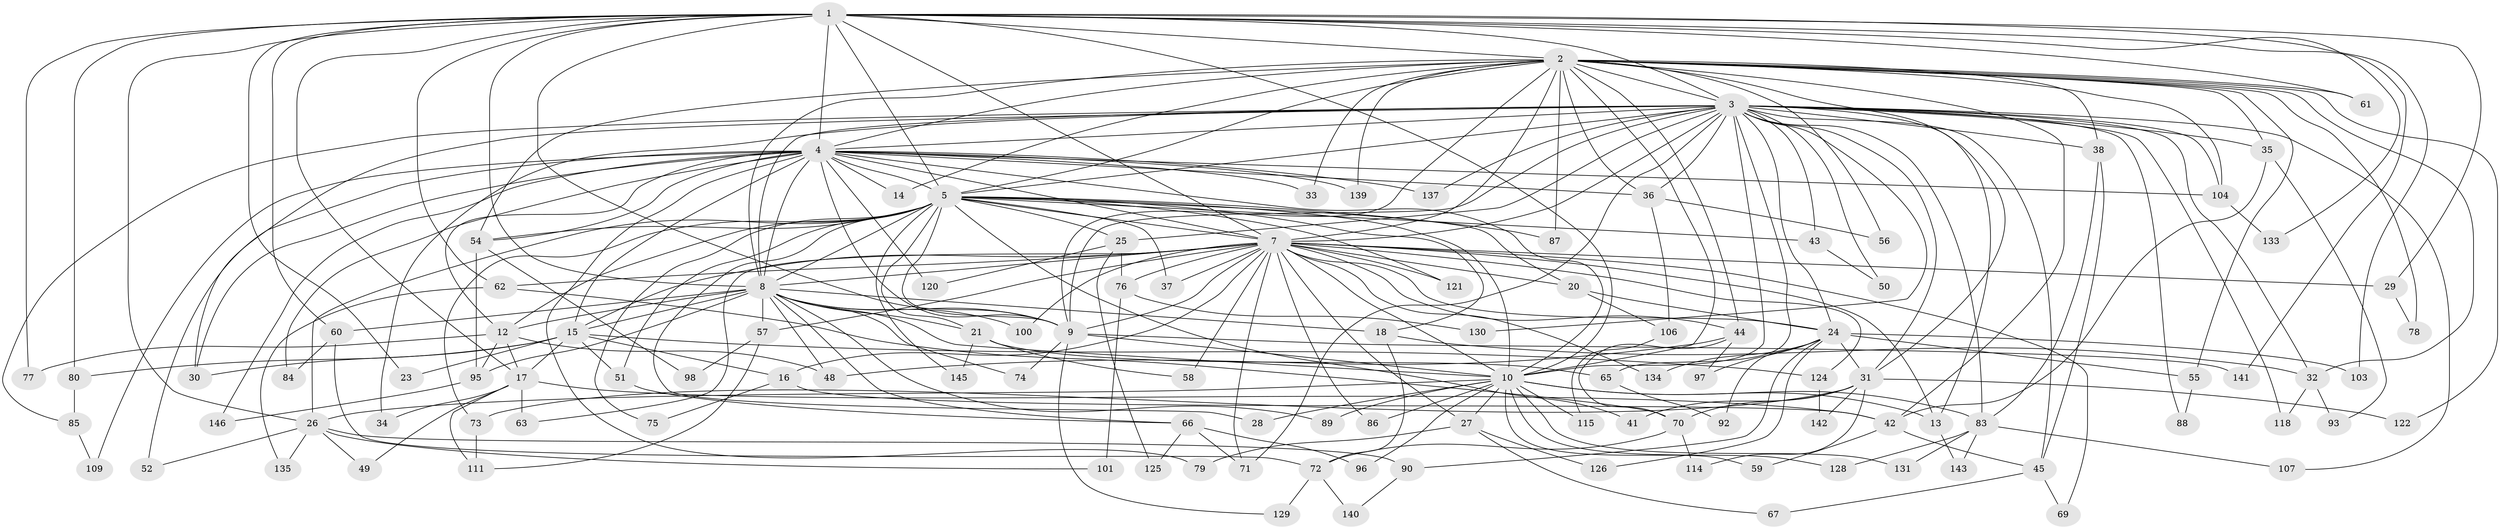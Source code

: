 // original degree distribution, {22: 0.0136986301369863, 26: 0.00684931506849315, 35: 0.00684931506849315, 23: 0.00684931506849315, 27: 0.00684931506849315, 11: 0.02054794520547945, 31: 0.00684931506849315, 13: 0.00684931506849315, 20: 0.00684931506849315, 2: 0.5547945205479452, 5: 0.07534246575342465, 4: 0.136986301369863, 8: 0.0136986301369863, 3: 0.1232876712328767, 9: 0.00684931506849315, 6: 0.00684931506849315}
// Generated by graph-tools (version 1.1) at 2025/11/02/27/25 16:11:07]
// undirected, 115 vertices, 270 edges
graph export_dot {
graph [start="1"]
  node [color=gray90,style=filled];
  1 [super="+19"];
  2 [super="+47"];
  3 [super="+113"];
  4 [super="+6"];
  5 [super="+22"];
  7 [super="+116"];
  8 [super="+119"];
  9 [super="+11"];
  10 [super="+82"];
  12 [super="+102"];
  13 [super="+40"];
  14;
  15 [super="+108"];
  16;
  17 [super="+64"];
  18;
  20 [super="+53"];
  21;
  23;
  24 [super="+127"];
  25;
  26 [super="+46"];
  27;
  28;
  29;
  30 [super="+39"];
  31;
  32 [super="+68"];
  33;
  34;
  35 [super="+123"];
  36 [super="+117"];
  37;
  38;
  41;
  42 [super="+81"];
  43;
  44 [super="+136"];
  45 [super="+105"];
  48 [super="+144"];
  49;
  50;
  51;
  52;
  54 [super="+99"];
  55;
  56;
  57;
  58;
  59;
  60;
  61;
  62;
  63;
  65;
  66 [super="+138"];
  67;
  69;
  70;
  71;
  72 [super="+91"];
  73;
  74;
  75;
  76;
  77;
  78;
  79;
  80;
  83 [super="+94"];
  84;
  85;
  86;
  87;
  88;
  89;
  90;
  92;
  93;
  95 [super="+112"];
  96;
  97;
  98;
  100;
  101;
  103;
  104 [super="+110"];
  106;
  107;
  109;
  111 [super="+132"];
  114;
  115;
  118;
  120;
  121;
  122;
  124;
  125;
  126;
  128;
  129;
  130;
  131;
  133;
  134;
  135;
  137;
  139;
  140;
  141;
  142;
  143;
  145;
  146;
  1 -- 2 [weight=2];
  1 -- 3;
  1 -- 4 [weight=2];
  1 -- 5 [weight=2];
  1 -- 7;
  1 -- 8 [weight=2];
  1 -- 9;
  1 -- 10;
  1 -- 17;
  1 -- 23;
  1 -- 60;
  1 -- 61;
  1 -- 62;
  1 -- 77;
  1 -- 80;
  1 -- 103;
  1 -- 133;
  1 -- 141;
  1 -- 26;
  1 -- 29;
  2 -- 3;
  2 -- 4 [weight=2];
  2 -- 5;
  2 -- 7;
  2 -- 8;
  2 -- 9;
  2 -- 10;
  2 -- 14;
  2 -- 31;
  2 -- 33;
  2 -- 35;
  2 -- 36;
  2 -- 38;
  2 -- 42;
  2 -- 44;
  2 -- 54;
  2 -- 55;
  2 -- 56;
  2 -- 61;
  2 -- 122;
  2 -- 139;
  2 -- 78;
  2 -- 87;
  2 -- 32;
  2 -- 104;
  3 -- 4 [weight=2];
  3 -- 5;
  3 -- 7 [weight=2];
  3 -- 8;
  3 -- 9;
  3 -- 10;
  3 -- 13;
  3 -- 24;
  3 -- 25;
  3 -- 31;
  3 -- 32;
  3 -- 34;
  3 -- 35;
  3 -- 38;
  3 -- 43;
  3 -- 45;
  3 -- 50;
  3 -- 65;
  3 -- 71;
  3 -- 83;
  3 -- 85;
  3 -- 88;
  3 -- 104;
  3 -- 107;
  3 -- 118;
  3 -- 130;
  3 -- 137;
  3 -- 30;
  3 -- 36;
  4 -- 5 [weight=2];
  4 -- 7 [weight=2];
  4 -- 8 [weight=2];
  4 -- 9 [weight=2];
  4 -- 10 [weight=2];
  4 -- 12;
  4 -- 14;
  4 -- 15;
  4 -- 33;
  4 -- 36;
  4 -- 52;
  4 -- 79;
  4 -- 84;
  4 -- 104;
  4 -- 109;
  4 -- 120;
  4 -- 137;
  4 -- 146;
  4 -- 139;
  4 -- 30;
  4 -- 54;
  5 -- 7;
  5 -- 8;
  5 -- 9 [weight=2];
  5 -- 10;
  5 -- 12;
  5 -- 18;
  5 -- 20;
  5 -- 21;
  5 -- 25;
  5 -- 26;
  5 -- 37;
  5 -- 41;
  5 -- 43;
  5 -- 51;
  5 -- 54;
  5 -- 73;
  5 -- 75;
  5 -- 87;
  5 -- 121;
  5 -- 145;
  5 -- 28;
  7 -- 8;
  7 -- 9;
  7 -- 10;
  7 -- 13;
  7 -- 15;
  7 -- 16;
  7 -- 20;
  7 -- 24;
  7 -- 27;
  7 -- 29;
  7 -- 37;
  7 -- 44;
  7 -- 57;
  7 -- 58;
  7 -- 62;
  7 -- 63;
  7 -- 69;
  7 -- 71;
  7 -- 76;
  7 -- 86;
  7 -- 100;
  7 -- 121;
  7 -- 124;
  7 -- 134;
  8 -- 9;
  8 -- 10;
  8 -- 18;
  8 -- 21;
  8 -- 48;
  8 -- 57;
  8 -- 60;
  8 -- 66;
  8 -- 74;
  8 -- 89;
  8 -- 95;
  8 -- 100;
  8 -- 15;
  8 -- 12;
  9 -- 10;
  9 -- 74;
  9 -- 129;
  9 -- 141;
  10 -- 27;
  10 -- 28;
  10 -- 59;
  10 -- 83;
  10 -- 89;
  10 -- 115;
  10 -- 128;
  10 -- 131;
  10 -- 26 [weight=2];
  10 -- 13;
  10 -- 96;
  10 -- 86;
  12 -- 17;
  12 -- 77;
  12 -- 48;
  12 -- 95;
  13 -- 143;
  15 -- 16;
  15 -- 23;
  15 -- 30 [weight=2];
  15 -- 51;
  15 -- 80;
  15 -- 124;
  15 -- 17;
  16 -- 75;
  16 -- 42;
  17 -- 34;
  17 -- 42;
  17 -- 49;
  17 -- 63;
  17 -- 111;
  18 -- 32;
  18 -- 72;
  20 -- 106;
  20 -- 24;
  21 -- 58;
  21 -- 65;
  21 -- 145;
  24 -- 55;
  24 -- 90;
  24 -- 92;
  24 -- 97;
  24 -- 103;
  24 -- 126;
  24 -- 134;
  24 -- 31;
  25 -- 76;
  25 -- 120;
  25 -- 125;
  26 -- 49;
  26 -- 52;
  26 -- 90;
  26 -- 101;
  26 -- 135;
  27 -- 67;
  27 -- 79;
  27 -- 126;
  29 -- 78;
  31 -- 41;
  31 -- 70;
  31 -- 73;
  31 -- 114;
  31 -- 122;
  31 -- 142;
  32 -- 93;
  32 -- 118;
  35 -- 93;
  35 -- 42;
  36 -- 56;
  36 -- 106;
  38 -- 83;
  38 -- 45;
  42 -- 45;
  42 -- 59;
  43 -- 50;
  44 -- 48;
  44 -- 97;
  44 -- 70;
  45 -- 67;
  45 -- 69;
  51 -- 66;
  54 -- 95;
  54 -- 98;
  55 -- 88;
  57 -- 98;
  57 -- 111;
  60 -- 84;
  60 -- 72;
  62 -- 70;
  62 -- 135;
  65 -- 92;
  66 -- 96;
  66 -- 125;
  66 -- 71;
  70 -- 72;
  70 -- 114;
  72 -- 140;
  72 -- 129;
  73 -- 111;
  76 -- 101;
  76 -- 130;
  80 -- 85;
  83 -- 107;
  83 -- 128;
  83 -- 131;
  83 -- 143;
  85 -- 109;
  90 -- 140;
  95 -- 146;
  104 -- 133;
  106 -- 115;
  124 -- 142;
}
